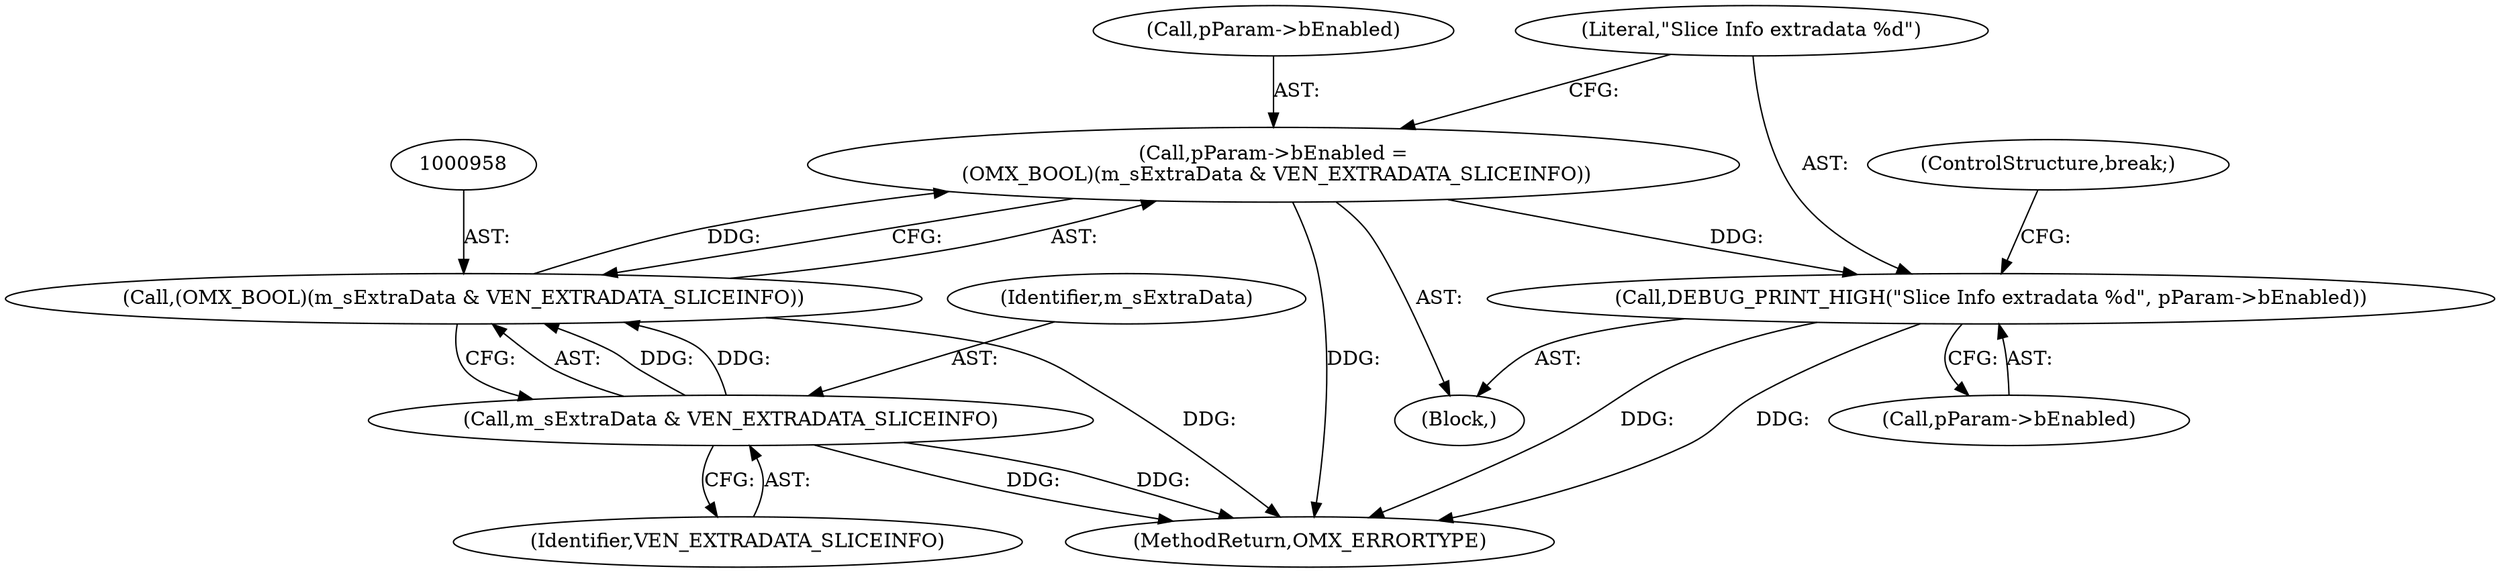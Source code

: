 digraph "0_Android_560ccdb509a7b86186fac0fce1b25bd9a3e6a6e8_5@pointer" {
"1000953" [label="(Call,pParam->bEnabled =\n (OMX_BOOL)(m_sExtraData & VEN_EXTRADATA_SLICEINFO))"];
"1000957" [label="(Call,(OMX_BOOL)(m_sExtraData & VEN_EXTRADATA_SLICEINFO))"];
"1000959" [label="(Call,m_sExtraData & VEN_EXTRADATA_SLICEINFO)"];
"1000962" [label="(Call,DEBUG_PRINT_HIGH(\"Slice Info extradata %d\", pParam->bEnabled))"];
"1000962" [label="(Call,DEBUG_PRINT_HIGH(\"Slice Info extradata %d\", pParam->bEnabled))"];
"1000963" [label="(Literal,\"Slice Info extradata %d\")"];
"1000957" [label="(Call,(OMX_BOOL)(m_sExtraData & VEN_EXTRADATA_SLICEINFO))"];
"1001444" [label="(MethodReturn,OMX_ERRORTYPE)"];
"1000960" [label="(Identifier,m_sExtraData)"];
"1000961" [label="(Identifier,VEN_EXTRADATA_SLICEINFO)"];
"1000959" [label="(Call,m_sExtraData & VEN_EXTRADATA_SLICEINFO)"];
"1000964" [label="(Call,pParam->bEnabled)"];
"1000954" [label="(Call,pParam->bEnabled)"];
"1000953" [label="(Call,pParam->bEnabled =\n (OMX_BOOL)(m_sExtraData & VEN_EXTRADATA_SLICEINFO))"];
"1001060" [label="(ControlStructure,break;)"];
"1000952" [label="(Block,)"];
"1000953" -> "1000952"  [label="AST: "];
"1000953" -> "1000957"  [label="CFG: "];
"1000954" -> "1000953"  [label="AST: "];
"1000957" -> "1000953"  [label="AST: "];
"1000963" -> "1000953"  [label="CFG: "];
"1000953" -> "1001444"  [label="DDG: "];
"1000957" -> "1000953"  [label="DDG: "];
"1000953" -> "1000962"  [label="DDG: "];
"1000957" -> "1000959"  [label="CFG: "];
"1000958" -> "1000957"  [label="AST: "];
"1000959" -> "1000957"  [label="AST: "];
"1000957" -> "1001444"  [label="DDG: "];
"1000959" -> "1000957"  [label="DDG: "];
"1000959" -> "1000957"  [label="DDG: "];
"1000959" -> "1000961"  [label="CFG: "];
"1000960" -> "1000959"  [label="AST: "];
"1000961" -> "1000959"  [label="AST: "];
"1000959" -> "1001444"  [label="DDG: "];
"1000959" -> "1001444"  [label="DDG: "];
"1000962" -> "1000952"  [label="AST: "];
"1000962" -> "1000964"  [label="CFG: "];
"1000963" -> "1000962"  [label="AST: "];
"1000964" -> "1000962"  [label="AST: "];
"1001060" -> "1000962"  [label="CFG: "];
"1000962" -> "1001444"  [label="DDG: "];
"1000962" -> "1001444"  [label="DDG: "];
}
